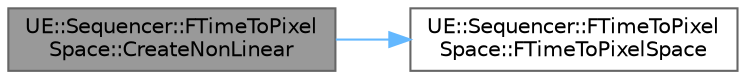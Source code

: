digraph "UE::Sequencer::FTimeToPixelSpace::CreateNonLinear"
{
 // INTERACTIVE_SVG=YES
 // LATEX_PDF_SIZE
  bgcolor="transparent";
  edge [fontname=Helvetica,fontsize=10,labelfontname=Helvetica,labelfontsize=10];
  node [fontname=Helvetica,fontsize=10,shape=box,height=0.2,width=0.4];
  rankdir="LR";
  Node1 [id="Node000001",label="UE::Sequencer::FTimeToPixel\lSpace::CreateNonLinear",height=0.2,width=0.4,color="gray40", fillcolor="grey60", style="filled", fontcolor="black",tooltip=" "];
  Node1 -> Node2 [id="edge1_Node000001_Node000002",color="steelblue1",style="solid",tooltip=" "];
  Node2 [id="Node000002",label="UE::Sequencer::FTimeToPixel\lSpace::FTimeToPixelSpace",height=0.2,width=0.4,color="grey40", fillcolor="white", style="filled",URL="$d8/d66/structUE_1_1Sequencer_1_1FTimeToPixelSpace.html#afd46de25f9b83fafd391ac7657db07ce",tooltip=" "];
}
